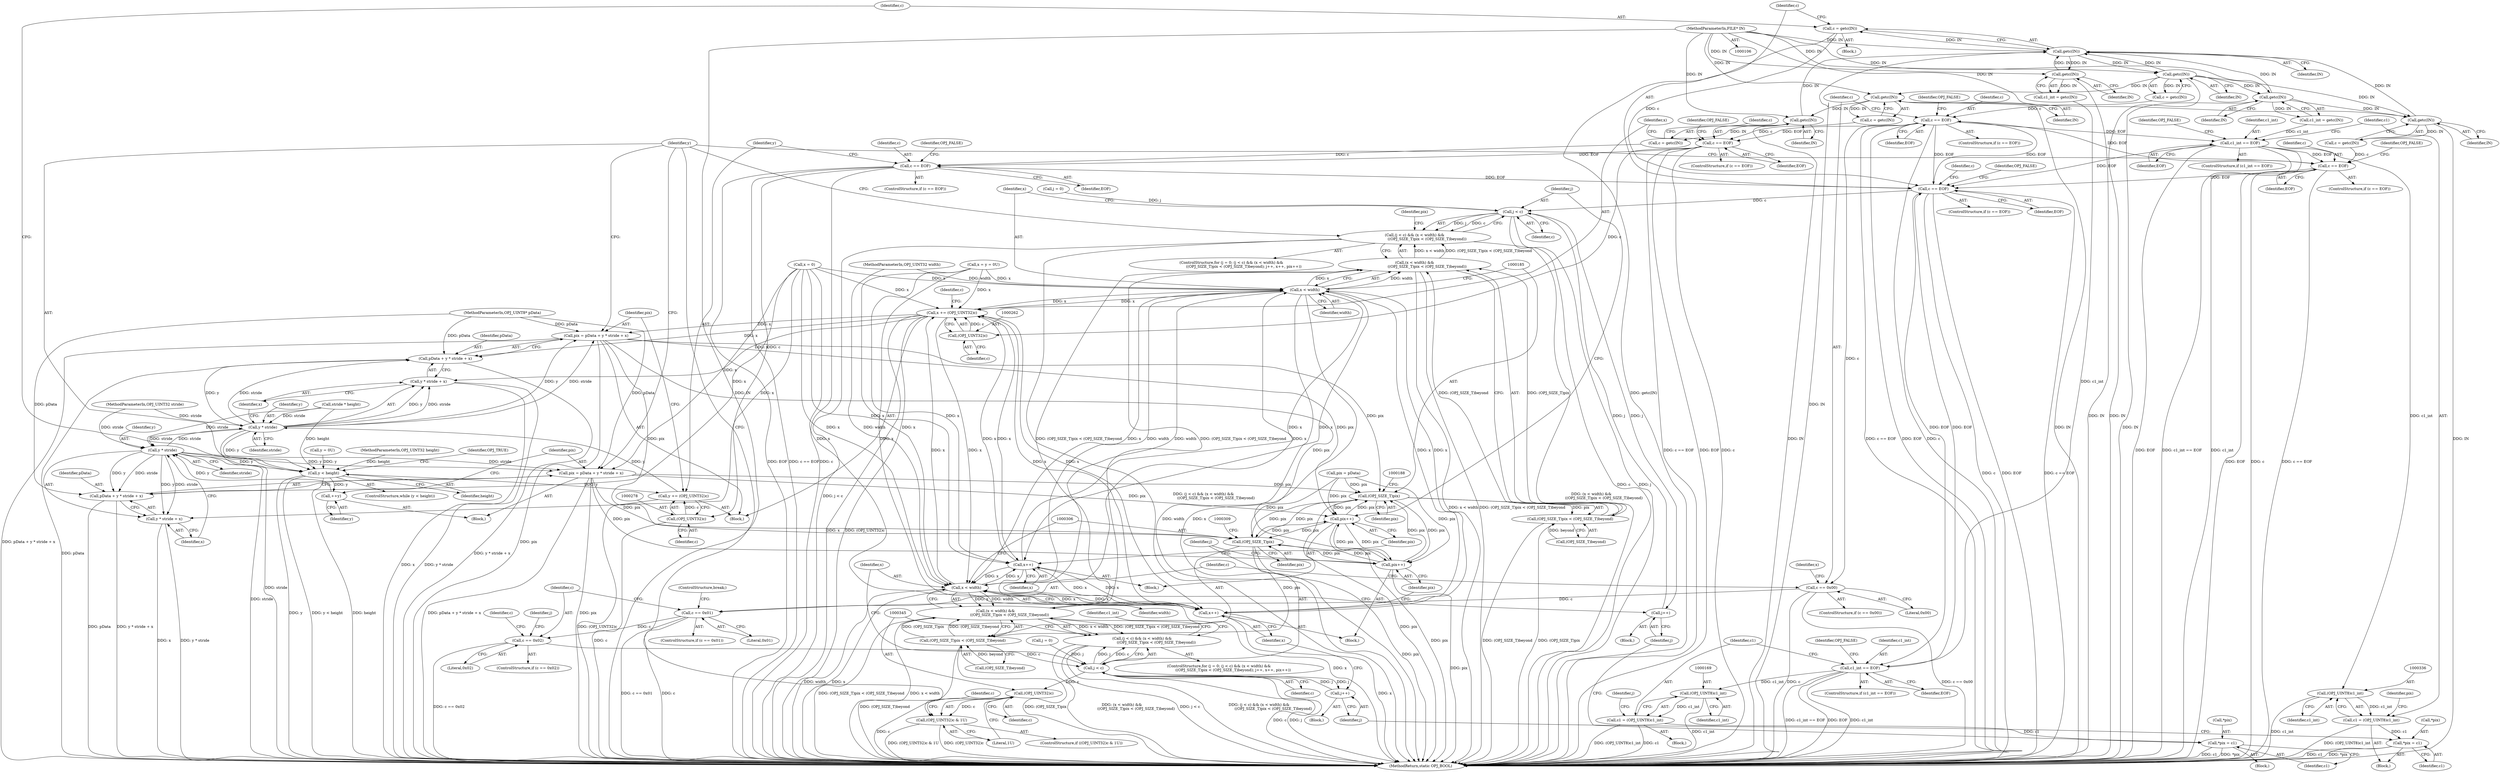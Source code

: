 digraph "0_openjpeg_8ee335227bbcaf1614124046aa25e53d67b11ec3@API" {
"1000138" [label="(Call,c = getc(IN))"];
"1000140" [label="(Call,getc(IN))"];
"1000207" [label="(Call,getc(IN))"];
"1000107" [label="(MethodParameterIn,FILE* IN)"];
"1000324" [label="(Call,getc(IN))"];
"1000351" [label="(Call,getc(IN))"];
"1000157" [label="(Call,getc(IN))"];
"1000266" [label="(Call,getc(IN))"];
"1000250" [label="(Call,getc(IN))"];
"1000143" [label="(Call,c == EOF)"];
"1000160" [label="(Call,c1_int == EOF)"];
"1000168" [label="(Call,(OPJ_UINT8)c1_int)"];
"1000166" [label="(Call,c1 = (OPJ_UINT8)c1_int)"];
"1000199" [label="(Call,*pix = c1)"];
"1000176" [label="(Call,j < c)"];
"1000175" [label="(Call,(j < c) && (x < width) &&\n                     ((OPJ_SIZE_T)pix < (OPJ_SIZE_T)beyond))"];
"1000191" [label="(Call,j++)"];
"1000210" [label="(Call,c == EOF)"];
"1000217" [label="(Call,c == 0x00)"];
"1000237" [label="(Call,c == 0x01)"];
"1000244" [label="(Call,c == 0x02)"];
"1000297" [label="(Call,j < c)"];
"1000296" [label="(Call,(j < c) && (x < width) &&\n                        ((OPJ_SIZE_T)pix < (OPJ_SIZE_T)beyond))"];
"1000312" [label="(Call,j++)"];
"1000344" [label="(Call,(OPJ_UINT32)c)"];
"1000343" [label="(Call,(OPJ_UINT32)c & 1U)"];
"1000253" [label="(Call,c == EOF)"];
"1000261" [label="(Call,(OPJ_UINT32)c)"];
"1000259" [label="(Call,x += (OPJ_UINT32)c)"];
"1000180" [label="(Call,x < width)"];
"1000179" [label="(Call,(x < width) &&\n                     ((OPJ_SIZE_T)pix < (OPJ_SIZE_T)beyond))"];
"1000300" [label="(Call,(x < width) &&\n                        ((OPJ_SIZE_T)pix < (OPJ_SIZE_T)beyond))"];
"1000194" [label="(Call,x++)"];
"1000301" [label="(Call,x < width)"];
"1000315" [label="(Call,x++)"];
"1000280" [label="(Call,pix = pData + y * stride + x)"];
"1000184" [label="(Call,(OPJ_SIZE_T)pix)"];
"1000183" [label="(Call,(OPJ_SIZE_T)pix < (OPJ_SIZE_T)beyond)"];
"1000196" [label="(Call,pix++)"];
"1000305" [label="(Call,(OPJ_SIZE_T)pix)"];
"1000304" [label="(Call,(OPJ_SIZE_T)pix < (OPJ_SIZE_T)beyond)"];
"1000317" [label="(Call,pix++)"];
"1000282" [label="(Call,pData + y * stride + x)"];
"1000284" [label="(Call,y * stride + x)"];
"1000269" [label="(Call,c == EOF)"];
"1000277" [label="(Call,(OPJ_UINT32)c)"];
"1000275" [label="(Call,y += (OPJ_UINT32)c)"];
"1000285" [label="(Call,y * stride)"];
"1000133" [label="(Call,y < height)"];
"1000224" [label="(Call,++y)"];
"1000231" [label="(Call,y * stride)"];
"1000226" [label="(Call,pix = pData + y * stride + x)"];
"1000228" [label="(Call,pData + y * stride + x)"];
"1000230" [label="(Call,y * stride + x)"];
"1000327" [label="(Call,c1_int == EOF)"];
"1000335" [label="(Call,(OPJ_UINT8)c1_int)"];
"1000333" [label="(Call,c1 = (OPJ_UINT8)c1_int)"];
"1000338" [label="(Call,*pix = c1)"];
"1000354" [label="(Call,c == EOF)"];
"1000157" [label="(Call,getc(IN))"];
"1000325" [label="(Identifier,IN)"];
"1000298" [label="(Identifier,j)"];
"1000362" [label="(MethodReturn,static OPJ_BOOL)"];
"1000221" [label="(Call,x = 0)"];
"1000148" [label="(Identifier,OPJ_FALSE)"];
"1000179" [label="(Call,(x < width) &&\n                     ((OPJ_SIZE_T)pix < (OPJ_SIZE_T)beyond))"];
"1000227" [label="(Identifier,pix)"];
"1000239" [label="(Literal,0x01)"];
"1000303" [label="(Identifier,width)"];
"1000317" [label="(Call,pix++)"];
"1000133" [label="(Call,y < height)"];
"1000193" [label="(Block,)"];
"1000165" [label="(Identifier,OPJ_FALSE)"];
"1000340" [label="(Identifier,pix)"];
"1000230" [label="(Call,y * stride + x)"];
"1000322" [label="(Call,c1_int = getc(IN))"];
"1000275" [label="(Call,y += (OPJ_UINT32)c)"];
"1000209" [label="(ControlStructure,if (c == EOF))"];
"1000124" [label="(Call,pix = pData)"];
"1000247" [label="(Block,)"];
"1000341" [label="(Identifier,c1)"];
"1000339" [label="(Call,*pix)"];
"1000343" [label="(Call,(OPJ_UINT32)c & 1U)"];
"1000194" [label="(Call,x++)"];
"1000208" [label="(Identifier,IN)"];
"1000150" [label="(Identifier,c)"];
"1000173" [label="(Identifier,j)"];
"1000277" [label="(Call,(OPJ_UINT32)c)"];
"1000108" [label="(MethodParameterIn,OPJ_UINT8* pData)"];
"1000182" [label="(Identifier,width)"];
"1000139" [label="(Identifier,c)"];
"1000255" [label="(Identifier,EOF)"];
"1000190" [label="(Block,)"];
"1000218" [label="(Identifier,c)"];
"1000129" [label="(Call,y = 0U)"];
"1000162" [label="(Identifier,EOF)"];
"1000138" [label="(Call,c = getc(IN))"];
"1000294" [label="(Identifier,j)"];
"1000284" [label="(Call,y * stride + x)"];
"1000232" [label="(Identifier,y)"];
"1000160" [label="(Call,c1_int == EOF)"];
"1000263" [label="(Identifier,c)"];
"1000167" [label="(Identifier,c1)"];
"1000217" [label="(Call,c == 0x00)"];
"1000346" [label="(Identifier,c)"];
"1000338" [label="(Call,*pix = c1)"];
"1000260" [label="(Identifier,x)"];
"1000315" [label="(Call,x++)"];
"1000285" [label="(Call,y * stride)"];
"1000245" [label="(Identifier,c)"];
"1000161" [label="(Identifier,c1_int)"];
"1000215" [label="(Identifier,OPJ_FALSE)"];
"1000127" [label="(Call,x = y = 0U)"];
"1000196" [label="(Call,pix++)"];
"1000181" [label="(Identifier,x)"];
"1000111" [label="(MethodParameterIn,OPJ_UINT32 height)"];
"1000212" [label="(Identifier,EOF)"];
"1000191" [label="(Call,j++)"];
"1000296" [label="(Call,(j < c) && (x < width) &&\n                        ((OPJ_SIZE_T)pix < (OPJ_SIZE_T)beyond))"];
"1000261" [label="(Call,(OPJ_UINT32)c)"];
"1000281" [label="(Identifier,pix)"];
"1000307" [label="(Identifier,pix)"];
"1000225" [label="(Identifier,y)"];
"1000195" [label="(Identifier,x)"];
"1000318" [label="(Identifier,pix)"];
"1000282" [label="(Call,pData + y * stride + x)"];
"1000237" [label="(Call,c == 0x01)"];
"1000354" [label="(Call,c == EOF)"];
"1000359" [label="(Identifier,OPJ_FALSE)"];
"1000334" [label="(Identifier,c1)"];
"1000170" [label="(Identifier,c1_int)"];
"1000192" [label="(Identifier,j)"];
"1000251" [label="(Identifier,IN)"];
"1000205" [label="(Call,c = getc(IN))"];
"1000140" [label="(Call,getc(IN))"];
"1000264" [label="(Call,c = getc(IN))"];
"1000158" [label="(Identifier,IN)"];
"1000236" [label="(ControlStructure,if (c == 0x01))"];
"1000141" [label="(Identifier,IN)"];
"1000349" [label="(Call,c = getc(IN))"];
"1000202" [label="(Identifier,c1)"];
"1000171" [label="(ControlStructure,for (j = 0; (j < c) && (x < width) &&\n                     ((OPJ_SIZE_T)pix < (OPJ_SIZE_T)beyond); j++, x++, pix++))"];
"1000351" [label="(Call,getc(IN))"];
"1000155" [label="(Call,c1_int = getc(IN))"];
"1000249" [label="(Identifier,c)"];
"1000210" [label="(Call,c == EOF)"];
"1000109" [label="(MethodParameterIn,OPJ_UINT32 stride)"];
"1000288" [label="(Identifier,x)"];
"1000258" [label="(Identifier,OPJ_FALSE)"];
"1000180" [label="(Call,x < width)"];
"1000344" [label="(Call,(OPJ_UINT32)c)"];
"1000270" [label="(Identifier,c)"];
"1000201" [label="(Identifier,pix)"];
"1000134" [label="(Identifier,y)"];
"1000347" [label="(Literal,1U)"];
"1000143" [label="(Call,c == EOF)"];
"1000151" [label="(Block,)"];
"1000268" [label="(ControlStructure,if (c == EOF))"];
"1000228" [label="(Call,pData + y * stride + x)"];
"1000219" [label="(Literal,0x00)"];
"1000312" [label="(Call,j++)"];
"1000283" [label="(Identifier,pData)"];
"1000229" [label="(Identifier,pData)"];
"1000332" [label="(Identifier,OPJ_FALSE)"];
"1000316" [label="(Identifier,x)"];
"1000252" [label="(ControlStructure,if (c == EOF))"];
"1000243" [label="(ControlStructure,if (c == 0x02))"];
"1000246" [label="(Literal,0x02)"];
"1000311" [label="(Block,)"];
"1000314" [label="(Block,)"];
"1000326" [label="(ControlStructure,if (c1_int == EOF))"];
"1000248" [label="(Call,c = getc(IN))"];
"1000297" [label="(Call,j < c)"];
"1000142" [label="(ControlStructure,if (c == EOF))"];
"1000305" [label="(Call,(OPJ_SIZE_T)pix)"];
"1000198" [label="(Block,)"];
"1000231" [label="(Call,y * stride)"];
"1000361" [label="(Identifier,OPJ_TRUE)"];
"1000159" [label="(ControlStructure,if (c1_int == EOF))"];
"1000327" [label="(Call,c1_int == EOF)"];
"1000301" [label="(Call,x < width)"];
"1000110" [label="(MethodParameterIn,OPJ_UINT32 width)"];
"1000302" [label="(Identifier,x)"];
"1000259" [label="(Call,x += (OPJ_UINT32)c)"];
"1000238" [label="(Identifier,c)"];
"1000328" [label="(Identifier,c1_int)"];
"1000342" [label="(ControlStructure,if ((OPJ_UINT32)c & 1U))"];
"1000337" [label="(Identifier,c1_int)"];
"1000121" [label="(Call,stride * height)"];
"1000353" [label="(ControlStructure,if (c == EOF))"];
"1000280" [label="(Call,pix = pData + y * stride + x)"];
"1000352" [label="(Identifier,IN)"];
"1000183" [label="(Call,(OPJ_SIZE_T)pix < (OPJ_SIZE_T)beyond)"];
"1000267" [label="(Identifier,IN)"];
"1000299" [label="(Identifier,c)"];
"1000300" [label="(Call,(x < width) &&\n                        ((OPJ_SIZE_T)pix < (OPJ_SIZE_T)beyond))"];
"1000350" [label="(Identifier,c)"];
"1000323" [label="(Identifier,c1_int)"];
"1000211" [label="(Identifier,c)"];
"1000233" [label="(Identifier,stride)"];
"1000241" [label="(ControlStructure,break;)"];
"1000271" [label="(Identifier,EOF)"];
"1000266" [label="(Call,getc(IN))"];
"1000166" [label="(Call,c1 = (OPJ_UINT8)c1_int)"];
"1000292" [label="(ControlStructure,for (j = 0; (j < c) && (x < width) &&\n                        ((OPJ_SIZE_T)pix < (OPJ_SIZE_T)beyond); j++, x++, pix++))"];
"1000186" [label="(Identifier,pix)"];
"1000136" [label="(Block,)"];
"1000184" [label="(Call,(OPJ_SIZE_T)pix)"];
"1000286" [label="(Identifier,y)"];
"1000333" [label="(Call,c1 = (OPJ_UINT8)c1_int)"];
"1000329" [label="(Identifier,EOF)"];
"1000172" [label="(Call,j = 0)"];
"1000279" [label="(Identifier,c)"];
"1000224" [label="(Call,++y)"];
"1000226" [label="(Call,pix = pData + y * stride + x)"];
"1000355" [label="(Identifier,c)"];
"1000274" [label="(Identifier,OPJ_FALSE)"];
"1000304" [label="(Call,(OPJ_SIZE_T)pix < (OPJ_SIZE_T)beyond)"];
"1000216" [label="(ControlStructure,if (c == 0x00))"];
"1000107" [label="(MethodParameterIn,FILE* IN)"];
"1000145" [label="(Identifier,EOF)"];
"1000178" [label="(Identifier,c)"];
"1000132" [label="(ControlStructure,while (y < height))"];
"1000199" [label="(Call,*pix = c1)"];
"1000144" [label="(Identifier,c)"];
"1000177" [label="(Identifier,j)"];
"1000356" [label="(Identifier,EOF)"];
"1000234" [label="(Identifier,x)"];
"1000187" [label="(Call,(OPJ_SIZE_T)beyond)"];
"1000276" [label="(Identifier,y)"];
"1000200" [label="(Call,*pix)"];
"1000313" [label="(Identifier,j)"];
"1000287" [label="(Identifier,stride)"];
"1000220" [label="(Block,)"];
"1000207" [label="(Call,getc(IN))"];
"1000293" [label="(Call,j = 0)"];
"1000175" [label="(Call,(j < c) && (x < width) &&\n                     ((OPJ_SIZE_T)pix < (OPJ_SIZE_T)beyond))"];
"1000176" [label="(Call,j < c)"];
"1000244" [label="(Call,c == 0x02)"];
"1000253" [label="(Call,c == EOF)"];
"1000197" [label="(Identifier,pix)"];
"1000222" [label="(Identifier,x)"];
"1000135" [label="(Identifier,height)"];
"1000168" [label="(Call,(OPJ_UINT8)c1_int)"];
"1000250" [label="(Call,getc(IN))"];
"1000269" [label="(Call,c == EOF)"];
"1000319" [label="(Block,)"];
"1000254" [label="(Identifier,c)"];
"1000265" [label="(Identifier,c)"];
"1000324" [label="(Call,getc(IN))"];
"1000308" [label="(Call,(OPJ_SIZE_T)beyond)"];
"1000335" [label="(Call,(OPJ_UINT8)c1_int)"];
"1000138" -> "1000136"  [label="AST: "];
"1000138" -> "1000140"  [label="CFG: "];
"1000139" -> "1000138"  [label="AST: "];
"1000140" -> "1000138"  [label="AST: "];
"1000144" -> "1000138"  [label="CFG: "];
"1000138" -> "1000362"  [label="DDG: getc(IN)"];
"1000140" -> "1000138"  [label="DDG: IN"];
"1000138" -> "1000143"  [label="DDG: c"];
"1000140" -> "1000141"  [label="CFG: "];
"1000141" -> "1000140"  [label="AST: "];
"1000140" -> "1000362"  [label="DDG: IN"];
"1000207" -> "1000140"  [label="DDG: IN"];
"1000324" -> "1000140"  [label="DDG: IN"];
"1000351" -> "1000140"  [label="DDG: IN"];
"1000157" -> "1000140"  [label="DDG: IN"];
"1000266" -> "1000140"  [label="DDG: IN"];
"1000107" -> "1000140"  [label="DDG: IN"];
"1000140" -> "1000157"  [label="DDG: IN"];
"1000140" -> "1000207"  [label="DDG: IN"];
"1000207" -> "1000205"  [label="AST: "];
"1000207" -> "1000208"  [label="CFG: "];
"1000208" -> "1000207"  [label="AST: "];
"1000205" -> "1000207"  [label="CFG: "];
"1000207" -> "1000362"  [label="DDG: IN"];
"1000207" -> "1000205"  [label="DDG: IN"];
"1000107" -> "1000207"  [label="DDG: IN"];
"1000207" -> "1000250"  [label="DDG: IN"];
"1000207" -> "1000324"  [label="DDG: IN"];
"1000207" -> "1000351"  [label="DDG: IN"];
"1000107" -> "1000106"  [label="AST: "];
"1000107" -> "1000362"  [label="DDG: IN"];
"1000107" -> "1000157"  [label="DDG: IN"];
"1000107" -> "1000250"  [label="DDG: IN"];
"1000107" -> "1000266"  [label="DDG: IN"];
"1000107" -> "1000324"  [label="DDG: IN"];
"1000107" -> "1000351"  [label="DDG: IN"];
"1000324" -> "1000322"  [label="AST: "];
"1000324" -> "1000325"  [label="CFG: "];
"1000325" -> "1000324"  [label="AST: "];
"1000322" -> "1000324"  [label="CFG: "];
"1000324" -> "1000362"  [label="DDG: IN"];
"1000324" -> "1000322"  [label="DDG: IN"];
"1000324" -> "1000351"  [label="DDG: IN"];
"1000351" -> "1000349"  [label="AST: "];
"1000351" -> "1000352"  [label="CFG: "];
"1000352" -> "1000351"  [label="AST: "];
"1000349" -> "1000351"  [label="CFG: "];
"1000351" -> "1000362"  [label="DDG: IN"];
"1000351" -> "1000349"  [label="DDG: IN"];
"1000157" -> "1000155"  [label="AST: "];
"1000157" -> "1000158"  [label="CFG: "];
"1000158" -> "1000157"  [label="AST: "];
"1000155" -> "1000157"  [label="CFG: "];
"1000157" -> "1000362"  [label="DDG: IN"];
"1000157" -> "1000155"  [label="DDG: IN"];
"1000266" -> "1000264"  [label="AST: "];
"1000266" -> "1000267"  [label="CFG: "];
"1000267" -> "1000266"  [label="AST: "];
"1000264" -> "1000266"  [label="CFG: "];
"1000266" -> "1000362"  [label="DDG: IN"];
"1000266" -> "1000264"  [label="DDG: IN"];
"1000250" -> "1000266"  [label="DDG: IN"];
"1000250" -> "1000248"  [label="AST: "];
"1000250" -> "1000251"  [label="CFG: "];
"1000251" -> "1000250"  [label="AST: "];
"1000248" -> "1000250"  [label="CFG: "];
"1000250" -> "1000362"  [label="DDG: IN"];
"1000250" -> "1000248"  [label="DDG: IN"];
"1000143" -> "1000142"  [label="AST: "];
"1000143" -> "1000145"  [label="CFG: "];
"1000144" -> "1000143"  [label="AST: "];
"1000145" -> "1000143"  [label="AST: "];
"1000148" -> "1000143"  [label="CFG: "];
"1000150" -> "1000143"  [label="CFG: "];
"1000143" -> "1000362"  [label="DDG: c"];
"1000143" -> "1000362"  [label="DDG: EOF"];
"1000143" -> "1000362"  [label="DDG: c == EOF"];
"1000354" -> "1000143"  [label="DDG: EOF"];
"1000327" -> "1000143"  [label="DDG: EOF"];
"1000210" -> "1000143"  [label="DDG: EOF"];
"1000160" -> "1000143"  [label="DDG: EOF"];
"1000269" -> "1000143"  [label="DDG: EOF"];
"1000143" -> "1000160"  [label="DDG: EOF"];
"1000143" -> "1000176"  [label="DDG: c"];
"1000143" -> "1000210"  [label="DDG: EOF"];
"1000160" -> "1000159"  [label="AST: "];
"1000160" -> "1000162"  [label="CFG: "];
"1000161" -> "1000160"  [label="AST: "];
"1000162" -> "1000160"  [label="AST: "];
"1000165" -> "1000160"  [label="CFG: "];
"1000167" -> "1000160"  [label="CFG: "];
"1000160" -> "1000362"  [label="DDG: c1_int == EOF"];
"1000160" -> "1000362"  [label="DDG: EOF"];
"1000160" -> "1000362"  [label="DDG: c1_int"];
"1000155" -> "1000160"  [label="DDG: c1_int"];
"1000160" -> "1000168"  [label="DDG: c1_int"];
"1000168" -> "1000166"  [label="AST: "];
"1000168" -> "1000170"  [label="CFG: "];
"1000169" -> "1000168"  [label="AST: "];
"1000170" -> "1000168"  [label="AST: "];
"1000166" -> "1000168"  [label="CFG: "];
"1000168" -> "1000362"  [label="DDG: c1_int"];
"1000168" -> "1000166"  [label="DDG: c1_int"];
"1000166" -> "1000151"  [label="AST: "];
"1000167" -> "1000166"  [label="AST: "];
"1000173" -> "1000166"  [label="CFG: "];
"1000166" -> "1000362"  [label="DDG: (OPJ_UINT8)c1_int"];
"1000166" -> "1000362"  [label="DDG: c1"];
"1000166" -> "1000199"  [label="DDG: c1"];
"1000199" -> "1000198"  [label="AST: "];
"1000199" -> "1000202"  [label="CFG: "];
"1000200" -> "1000199"  [label="AST: "];
"1000202" -> "1000199"  [label="AST: "];
"1000192" -> "1000199"  [label="CFG: "];
"1000199" -> "1000362"  [label="DDG: *pix"];
"1000199" -> "1000362"  [label="DDG: c1"];
"1000176" -> "1000175"  [label="AST: "];
"1000176" -> "1000178"  [label="CFG: "];
"1000177" -> "1000176"  [label="AST: "];
"1000178" -> "1000176"  [label="AST: "];
"1000181" -> "1000176"  [label="CFG: "];
"1000175" -> "1000176"  [label="CFG: "];
"1000176" -> "1000362"  [label="DDG: c"];
"1000176" -> "1000362"  [label="DDG: j"];
"1000176" -> "1000175"  [label="DDG: j"];
"1000176" -> "1000175"  [label="DDG: c"];
"1000172" -> "1000176"  [label="DDG: j"];
"1000191" -> "1000176"  [label="DDG: j"];
"1000176" -> "1000191"  [label="DDG: j"];
"1000175" -> "1000171"  [label="AST: "];
"1000175" -> "1000179"  [label="CFG: "];
"1000179" -> "1000175"  [label="AST: "];
"1000134" -> "1000175"  [label="CFG: "];
"1000201" -> "1000175"  [label="CFG: "];
"1000175" -> "1000362"  [label="DDG: (x < width) &&\n                     ((OPJ_SIZE_T)pix < (OPJ_SIZE_T)beyond)"];
"1000175" -> "1000362"  [label="DDG: j < c"];
"1000175" -> "1000362"  [label="DDG: (j < c) && (x < width) &&\n                     ((OPJ_SIZE_T)pix < (OPJ_SIZE_T)beyond)"];
"1000179" -> "1000175"  [label="DDG: x < width"];
"1000179" -> "1000175"  [label="DDG: (OPJ_SIZE_T)pix < (OPJ_SIZE_T)beyond"];
"1000191" -> "1000190"  [label="AST: "];
"1000191" -> "1000192"  [label="CFG: "];
"1000192" -> "1000191"  [label="AST: "];
"1000195" -> "1000191"  [label="CFG: "];
"1000210" -> "1000209"  [label="AST: "];
"1000210" -> "1000212"  [label="CFG: "];
"1000211" -> "1000210"  [label="AST: "];
"1000212" -> "1000210"  [label="AST: "];
"1000215" -> "1000210"  [label="CFG: "];
"1000218" -> "1000210"  [label="CFG: "];
"1000210" -> "1000362"  [label="DDG: c == EOF"];
"1000210" -> "1000362"  [label="DDG: EOF"];
"1000210" -> "1000362"  [label="DDG: c"];
"1000205" -> "1000210"  [label="DDG: c"];
"1000210" -> "1000217"  [label="DDG: c"];
"1000210" -> "1000253"  [label="DDG: EOF"];
"1000210" -> "1000327"  [label="DDG: EOF"];
"1000210" -> "1000354"  [label="DDG: EOF"];
"1000217" -> "1000216"  [label="AST: "];
"1000217" -> "1000219"  [label="CFG: "];
"1000218" -> "1000217"  [label="AST: "];
"1000219" -> "1000217"  [label="AST: "];
"1000222" -> "1000217"  [label="CFG: "];
"1000238" -> "1000217"  [label="CFG: "];
"1000217" -> "1000362"  [label="DDG: c == 0x00"];
"1000217" -> "1000362"  [label="DDG: c"];
"1000217" -> "1000237"  [label="DDG: c"];
"1000237" -> "1000236"  [label="AST: "];
"1000237" -> "1000239"  [label="CFG: "];
"1000238" -> "1000237"  [label="AST: "];
"1000239" -> "1000237"  [label="AST: "];
"1000241" -> "1000237"  [label="CFG: "];
"1000245" -> "1000237"  [label="CFG: "];
"1000237" -> "1000362"  [label="DDG: c == 0x01"];
"1000237" -> "1000362"  [label="DDG: c"];
"1000237" -> "1000244"  [label="DDG: c"];
"1000244" -> "1000243"  [label="AST: "];
"1000244" -> "1000246"  [label="CFG: "];
"1000245" -> "1000244"  [label="AST: "];
"1000246" -> "1000244"  [label="AST: "];
"1000249" -> "1000244"  [label="CFG: "];
"1000294" -> "1000244"  [label="CFG: "];
"1000244" -> "1000362"  [label="DDG: c == 0x02"];
"1000244" -> "1000297"  [label="DDG: c"];
"1000297" -> "1000296"  [label="AST: "];
"1000297" -> "1000299"  [label="CFG: "];
"1000298" -> "1000297"  [label="AST: "];
"1000299" -> "1000297"  [label="AST: "];
"1000302" -> "1000297"  [label="CFG: "];
"1000296" -> "1000297"  [label="CFG: "];
"1000297" -> "1000362"  [label="DDG: j"];
"1000297" -> "1000362"  [label="DDG: c"];
"1000297" -> "1000296"  [label="DDG: j"];
"1000297" -> "1000296"  [label="DDG: c"];
"1000293" -> "1000297"  [label="DDG: j"];
"1000312" -> "1000297"  [label="DDG: j"];
"1000297" -> "1000312"  [label="DDG: j"];
"1000297" -> "1000344"  [label="DDG: c"];
"1000296" -> "1000292"  [label="AST: "];
"1000296" -> "1000300"  [label="CFG: "];
"1000300" -> "1000296"  [label="AST: "];
"1000323" -> "1000296"  [label="CFG: "];
"1000345" -> "1000296"  [label="CFG: "];
"1000296" -> "1000362"  [label="DDG: (j < c) && (x < width) &&\n                        ((OPJ_SIZE_T)pix < (OPJ_SIZE_T)beyond)"];
"1000296" -> "1000362"  [label="DDG: (x < width) &&\n                        ((OPJ_SIZE_T)pix < (OPJ_SIZE_T)beyond)"];
"1000296" -> "1000362"  [label="DDG: j < c"];
"1000300" -> "1000296"  [label="DDG: x < width"];
"1000300" -> "1000296"  [label="DDG: (OPJ_SIZE_T)pix < (OPJ_SIZE_T)beyond"];
"1000312" -> "1000311"  [label="AST: "];
"1000312" -> "1000313"  [label="CFG: "];
"1000313" -> "1000312"  [label="AST: "];
"1000316" -> "1000312"  [label="CFG: "];
"1000344" -> "1000343"  [label="AST: "];
"1000344" -> "1000346"  [label="CFG: "];
"1000345" -> "1000344"  [label="AST: "];
"1000346" -> "1000344"  [label="AST: "];
"1000347" -> "1000344"  [label="CFG: "];
"1000344" -> "1000362"  [label="DDG: c"];
"1000344" -> "1000343"  [label="DDG: c"];
"1000343" -> "1000342"  [label="AST: "];
"1000343" -> "1000347"  [label="CFG: "];
"1000347" -> "1000343"  [label="AST: "];
"1000134" -> "1000343"  [label="CFG: "];
"1000350" -> "1000343"  [label="CFG: "];
"1000343" -> "1000362"  [label="DDG: (OPJ_UINT32)c"];
"1000343" -> "1000362"  [label="DDG: (OPJ_UINT32)c & 1U"];
"1000253" -> "1000252"  [label="AST: "];
"1000253" -> "1000255"  [label="CFG: "];
"1000254" -> "1000253"  [label="AST: "];
"1000255" -> "1000253"  [label="AST: "];
"1000258" -> "1000253"  [label="CFG: "];
"1000260" -> "1000253"  [label="CFG: "];
"1000253" -> "1000362"  [label="DDG: c == EOF"];
"1000253" -> "1000362"  [label="DDG: EOF"];
"1000253" -> "1000362"  [label="DDG: c"];
"1000248" -> "1000253"  [label="DDG: c"];
"1000253" -> "1000261"  [label="DDG: c"];
"1000253" -> "1000269"  [label="DDG: EOF"];
"1000261" -> "1000259"  [label="AST: "];
"1000261" -> "1000263"  [label="CFG: "];
"1000262" -> "1000261"  [label="AST: "];
"1000263" -> "1000261"  [label="AST: "];
"1000259" -> "1000261"  [label="CFG: "];
"1000261" -> "1000259"  [label="DDG: c"];
"1000259" -> "1000247"  [label="AST: "];
"1000260" -> "1000259"  [label="AST: "];
"1000265" -> "1000259"  [label="CFG: "];
"1000259" -> "1000362"  [label="DDG: x"];
"1000259" -> "1000362"  [label="DDG: (OPJ_UINT32)c"];
"1000259" -> "1000180"  [label="DDG: x"];
"1000259" -> "1000194"  [label="DDG: x"];
"1000315" -> "1000259"  [label="DDG: x"];
"1000194" -> "1000259"  [label="DDG: x"];
"1000180" -> "1000259"  [label="DDG: x"];
"1000301" -> "1000259"  [label="DDG: x"];
"1000127" -> "1000259"  [label="DDG: x"];
"1000221" -> "1000259"  [label="DDG: x"];
"1000259" -> "1000280"  [label="DDG: x"];
"1000259" -> "1000282"  [label="DDG: x"];
"1000259" -> "1000284"  [label="DDG: x"];
"1000259" -> "1000301"  [label="DDG: x"];
"1000259" -> "1000315"  [label="DDG: x"];
"1000180" -> "1000179"  [label="AST: "];
"1000180" -> "1000182"  [label="CFG: "];
"1000181" -> "1000180"  [label="AST: "];
"1000182" -> "1000180"  [label="AST: "];
"1000185" -> "1000180"  [label="CFG: "];
"1000179" -> "1000180"  [label="CFG: "];
"1000180" -> "1000362"  [label="DDG: width"];
"1000180" -> "1000362"  [label="DDG: x"];
"1000180" -> "1000179"  [label="DDG: x"];
"1000180" -> "1000179"  [label="DDG: width"];
"1000315" -> "1000180"  [label="DDG: x"];
"1000194" -> "1000180"  [label="DDG: x"];
"1000301" -> "1000180"  [label="DDG: x"];
"1000301" -> "1000180"  [label="DDG: width"];
"1000127" -> "1000180"  [label="DDG: x"];
"1000221" -> "1000180"  [label="DDG: x"];
"1000110" -> "1000180"  [label="DDG: width"];
"1000180" -> "1000194"  [label="DDG: x"];
"1000180" -> "1000301"  [label="DDG: x"];
"1000180" -> "1000301"  [label="DDG: width"];
"1000180" -> "1000315"  [label="DDG: x"];
"1000179" -> "1000183"  [label="CFG: "];
"1000183" -> "1000179"  [label="AST: "];
"1000179" -> "1000362"  [label="DDG: x < width"];
"1000179" -> "1000362"  [label="DDG: (OPJ_SIZE_T)pix < (OPJ_SIZE_T)beyond"];
"1000183" -> "1000179"  [label="DDG: (OPJ_SIZE_T)pix"];
"1000183" -> "1000179"  [label="DDG: (OPJ_SIZE_T)beyond"];
"1000300" -> "1000179"  [label="DDG: (OPJ_SIZE_T)pix < (OPJ_SIZE_T)beyond"];
"1000179" -> "1000300"  [label="DDG: (OPJ_SIZE_T)pix < (OPJ_SIZE_T)beyond"];
"1000300" -> "1000301"  [label="CFG: "];
"1000300" -> "1000304"  [label="CFG: "];
"1000301" -> "1000300"  [label="AST: "];
"1000304" -> "1000300"  [label="AST: "];
"1000300" -> "1000362"  [label="DDG: (OPJ_SIZE_T)pix < (OPJ_SIZE_T)beyond"];
"1000300" -> "1000362"  [label="DDG: x < width"];
"1000301" -> "1000300"  [label="DDG: x"];
"1000301" -> "1000300"  [label="DDG: width"];
"1000304" -> "1000300"  [label="DDG: (OPJ_SIZE_T)pix"];
"1000304" -> "1000300"  [label="DDG: (OPJ_SIZE_T)beyond"];
"1000194" -> "1000193"  [label="AST: "];
"1000194" -> "1000195"  [label="CFG: "];
"1000195" -> "1000194"  [label="AST: "];
"1000197" -> "1000194"  [label="CFG: "];
"1000194" -> "1000362"  [label="DDG: x"];
"1000315" -> "1000194"  [label="DDG: x"];
"1000301" -> "1000194"  [label="DDG: x"];
"1000127" -> "1000194"  [label="DDG: x"];
"1000221" -> "1000194"  [label="DDG: x"];
"1000194" -> "1000301"  [label="DDG: x"];
"1000194" -> "1000315"  [label="DDG: x"];
"1000301" -> "1000303"  [label="CFG: "];
"1000302" -> "1000301"  [label="AST: "];
"1000303" -> "1000301"  [label="AST: "];
"1000306" -> "1000301"  [label="CFG: "];
"1000301" -> "1000362"  [label="DDG: width"];
"1000301" -> "1000362"  [label="DDG: x"];
"1000315" -> "1000301"  [label="DDG: x"];
"1000127" -> "1000301"  [label="DDG: x"];
"1000221" -> "1000301"  [label="DDG: x"];
"1000110" -> "1000301"  [label="DDG: width"];
"1000301" -> "1000315"  [label="DDG: x"];
"1000315" -> "1000314"  [label="AST: "];
"1000315" -> "1000316"  [label="CFG: "];
"1000316" -> "1000315"  [label="AST: "];
"1000318" -> "1000315"  [label="CFG: "];
"1000315" -> "1000362"  [label="DDG: x"];
"1000127" -> "1000315"  [label="DDG: x"];
"1000221" -> "1000315"  [label="DDG: x"];
"1000280" -> "1000247"  [label="AST: "];
"1000280" -> "1000282"  [label="CFG: "];
"1000281" -> "1000280"  [label="AST: "];
"1000282" -> "1000280"  [label="AST: "];
"1000134" -> "1000280"  [label="CFG: "];
"1000280" -> "1000362"  [label="DDG: pData + y * stride + x"];
"1000280" -> "1000362"  [label="DDG: pix"];
"1000280" -> "1000184"  [label="DDG: pix"];
"1000280" -> "1000196"  [label="DDG: pix"];
"1000108" -> "1000280"  [label="DDG: pData"];
"1000285" -> "1000280"  [label="DDG: y"];
"1000285" -> "1000280"  [label="DDG: stride"];
"1000280" -> "1000305"  [label="DDG: pix"];
"1000280" -> "1000317"  [label="DDG: pix"];
"1000184" -> "1000183"  [label="AST: "];
"1000184" -> "1000186"  [label="CFG: "];
"1000185" -> "1000184"  [label="AST: "];
"1000186" -> "1000184"  [label="AST: "];
"1000188" -> "1000184"  [label="CFG: "];
"1000184" -> "1000362"  [label="DDG: pix"];
"1000184" -> "1000183"  [label="DDG: pix"];
"1000317" -> "1000184"  [label="DDG: pix"];
"1000305" -> "1000184"  [label="DDG: pix"];
"1000196" -> "1000184"  [label="DDG: pix"];
"1000124" -> "1000184"  [label="DDG: pix"];
"1000226" -> "1000184"  [label="DDG: pix"];
"1000184" -> "1000196"  [label="DDG: pix"];
"1000184" -> "1000305"  [label="DDG: pix"];
"1000184" -> "1000317"  [label="DDG: pix"];
"1000183" -> "1000187"  [label="CFG: "];
"1000187" -> "1000183"  [label="AST: "];
"1000183" -> "1000362"  [label="DDG: (OPJ_SIZE_T)beyond"];
"1000183" -> "1000362"  [label="DDG: (OPJ_SIZE_T)pix"];
"1000187" -> "1000183"  [label="DDG: beyond"];
"1000196" -> "1000193"  [label="AST: "];
"1000196" -> "1000197"  [label="CFG: "];
"1000197" -> "1000196"  [label="AST: "];
"1000177" -> "1000196"  [label="CFG: "];
"1000196" -> "1000362"  [label="DDG: pix"];
"1000317" -> "1000196"  [label="DDG: pix"];
"1000305" -> "1000196"  [label="DDG: pix"];
"1000124" -> "1000196"  [label="DDG: pix"];
"1000226" -> "1000196"  [label="DDG: pix"];
"1000196" -> "1000305"  [label="DDG: pix"];
"1000196" -> "1000317"  [label="DDG: pix"];
"1000305" -> "1000304"  [label="AST: "];
"1000305" -> "1000307"  [label="CFG: "];
"1000306" -> "1000305"  [label="AST: "];
"1000307" -> "1000305"  [label="AST: "];
"1000309" -> "1000305"  [label="CFG: "];
"1000305" -> "1000362"  [label="DDG: pix"];
"1000305" -> "1000304"  [label="DDG: pix"];
"1000317" -> "1000305"  [label="DDG: pix"];
"1000124" -> "1000305"  [label="DDG: pix"];
"1000226" -> "1000305"  [label="DDG: pix"];
"1000305" -> "1000317"  [label="DDG: pix"];
"1000304" -> "1000308"  [label="CFG: "];
"1000308" -> "1000304"  [label="AST: "];
"1000304" -> "1000362"  [label="DDG: (OPJ_SIZE_T)pix"];
"1000304" -> "1000362"  [label="DDG: (OPJ_SIZE_T)beyond"];
"1000308" -> "1000304"  [label="DDG: beyond"];
"1000317" -> "1000314"  [label="AST: "];
"1000317" -> "1000318"  [label="CFG: "];
"1000318" -> "1000317"  [label="AST: "];
"1000298" -> "1000317"  [label="CFG: "];
"1000317" -> "1000362"  [label="DDG: pix"];
"1000124" -> "1000317"  [label="DDG: pix"];
"1000226" -> "1000317"  [label="DDG: pix"];
"1000282" -> "1000284"  [label="CFG: "];
"1000283" -> "1000282"  [label="AST: "];
"1000284" -> "1000282"  [label="AST: "];
"1000282" -> "1000362"  [label="DDG: y * stride + x"];
"1000282" -> "1000362"  [label="DDG: pData"];
"1000108" -> "1000282"  [label="DDG: pData"];
"1000285" -> "1000282"  [label="DDG: y"];
"1000285" -> "1000282"  [label="DDG: stride"];
"1000284" -> "1000288"  [label="CFG: "];
"1000285" -> "1000284"  [label="AST: "];
"1000288" -> "1000284"  [label="AST: "];
"1000284" -> "1000362"  [label="DDG: y * stride"];
"1000284" -> "1000362"  [label="DDG: x"];
"1000285" -> "1000284"  [label="DDG: y"];
"1000285" -> "1000284"  [label="DDG: stride"];
"1000269" -> "1000268"  [label="AST: "];
"1000269" -> "1000271"  [label="CFG: "];
"1000270" -> "1000269"  [label="AST: "];
"1000271" -> "1000269"  [label="AST: "];
"1000274" -> "1000269"  [label="CFG: "];
"1000276" -> "1000269"  [label="CFG: "];
"1000269" -> "1000362"  [label="DDG: c == EOF"];
"1000269" -> "1000362"  [label="DDG: c"];
"1000269" -> "1000362"  [label="DDG: EOF"];
"1000264" -> "1000269"  [label="DDG: c"];
"1000269" -> "1000277"  [label="DDG: c"];
"1000277" -> "1000275"  [label="AST: "];
"1000277" -> "1000279"  [label="CFG: "];
"1000278" -> "1000277"  [label="AST: "];
"1000279" -> "1000277"  [label="AST: "];
"1000275" -> "1000277"  [label="CFG: "];
"1000277" -> "1000362"  [label="DDG: c"];
"1000277" -> "1000275"  [label="DDG: c"];
"1000275" -> "1000247"  [label="AST: "];
"1000276" -> "1000275"  [label="AST: "];
"1000281" -> "1000275"  [label="CFG: "];
"1000275" -> "1000362"  [label="DDG: (OPJ_UINT32)c"];
"1000133" -> "1000275"  [label="DDG: y"];
"1000275" -> "1000285"  [label="DDG: y"];
"1000285" -> "1000287"  [label="CFG: "];
"1000286" -> "1000285"  [label="AST: "];
"1000287" -> "1000285"  [label="AST: "];
"1000288" -> "1000285"  [label="CFG: "];
"1000285" -> "1000362"  [label="DDG: stride"];
"1000285" -> "1000133"  [label="DDG: y"];
"1000285" -> "1000231"  [label="DDG: stride"];
"1000231" -> "1000285"  [label="DDG: stride"];
"1000121" -> "1000285"  [label="DDG: stride"];
"1000109" -> "1000285"  [label="DDG: stride"];
"1000133" -> "1000132"  [label="AST: "];
"1000133" -> "1000135"  [label="CFG: "];
"1000134" -> "1000133"  [label="AST: "];
"1000135" -> "1000133"  [label="AST: "];
"1000139" -> "1000133"  [label="CFG: "];
"1000361" -> "1000133"  [label="CFG: "];
"1000133" -> "1000362"  [label="DDG: y"];
"1000133" -> "1000362"  [label="DDG: y < height"];
"1000133" -> "1000362"  [label="DDG: height"];
"1000231" -> "1000133"  [label="DDG: y"];
"1000129" -> "1000133"  [label="DDG: y"];
"1000121" -> "1000133"  [label="DDG: height"];
"1000111" -> "1000133"  [label="DDG: height"];
"1000133" -> "1000224"  [label="DDG: y"];
"1000224" -> "1000220"  [label="AST: "];
"1000224" -> "1000225"  [label="CFG: "];
"1000225" -> "1000224"  [label="AST: "];
"1000227" -> "1000224"  [label="CFG: "];
"1000224" -> "1000231"  [label="DDG: y"];
"1000231" -> "1000230"  [label="AST: "];
"1000231" -> "1000233"  [label="CFG: "];
"1000232" -> "1000231"  [label="AST: "];
"1000233" -> "1000231"  [label="AST: "];
"1000234" -> "1000231"  [label="CFG: "];
"1000231" -> "1000362"  [label="DDG: stride"];
"1000231" -> "1000226"  [label="DDG: y"];
"1000231" -> "1000226"  [label="DDG: stride"];
"1000231" -> "1000228"  [label="DDG: y"];
"1000231" -> "1000228"  [label="DDG: stride"];
"1000231" -> "1000230"  [label="DDG: y"];
"1000231" -> "1000230"  [label="DDG: stride"];
"1000121" -> "1000231"  [label="DDG: stride"];
"1000109" -> "1000231"  [label="DDG: stride"];
"1000226" -> "1000220"  [label="AST: "];
"1000226" -> "1000228"  [label="CFG: "];
"1000227" -> "1000226"  [label="AST: "];
"1000228" -> "1000226"  [label="AST: "];
"1000134" -> "1000226"  [label="CFG: "];
"1000226" -> "1000362"  [label="DDG: pix"];
"1000226" -> "1000362"  [label="DDG: pData + y * stride + x"];
"1000108" -> "1000226"  [label="DDG: pData"];
"1000221" -> "1000226"  [label="DDG: x"];
"1000228" -> "1000230"  [label="CFG: "];
"1000229" -> "1000228"  [label="AST: "];
"1000230" -> "1000228"  [label="AST: "];
"1000228" -> "1000362"  [label="DDG: pData"];
"1000228" -> "1000362"  [label="DDG: y * stride + x"];
"1000108" -> "1000228"  [label="DDG: pData"];
"1000221" -> "1000228"  [label="DDG: x"];
"1000230" -> "1000234"  [label="CFG: "];
"1000234" -> "1000230"  [label="AST: "];
"1000230" -> "1000362"  [label="DDG: y * stride"];
"1000230" -> "1000362"  [label="DDG: x"];
"1000221" -> "1000230"  [label="DDG: x"];
"1000327" -> "1000326"  [label="AST: "];
"1000327" -> "1000329"  [label="CFG: "];
"1000328" -> "1000327"  [label="AST: "];
"1000329" -> "1000327"  [label="AST: "];
"1000332" -> "1000327"  [label="CFG: "];
"1000334" -> "1000327"  [label="CFG: "];
"1000327" -> "1000362"  [label="DDG: c1_int"];
"1000327" -> "1000362"  [label="DDG: EOF"];
"1000327" -> "1000362"  [label="DDG: c1_int == EOF"];
"1000322" -> "1000327"  [label="DDG: c1_int"];
"1000327" -> "1000335"  [label="DDG: c1_int"];
"1000327" -> "1000354"  [label="DDG: EOF"];
"1000335" -> "1000333"  [label="AST: "];
"1000335" -> "1000337"  [label="CFG: "];
"1000336" -> "1000335"  [label="AST: "];
"1000337" -> "1000335"  [label="AST: "];
"1000333" -> "1000335"  [label="CFG: "];
"1000335" -> "1000362"  [label="DDG: c1_int"];
"1000335" -> "1000333"  [label="DDG: c1_int"];
"1000333" -> "1000319"  [label="AST: "];
"1000334" -> "1000333"  [label="AST: "];
"1000340" -> "1000333"  [label="CFG: "];
"1000333" -> "1000362"  [label="DDG: (OPJ_UINT8)c1_int"];
"1000333" -> "1000338"  [label="DDG: c1"];
"1000338" -> "1000319"  [label="AST: "];
"1000338" -> "1000341"  [label="CFG: "];
"1000339" -> "1000338"  [label="AST: "];
"1000341" -> "1000338"  [label="AST: "];
"1000313" -> "1000338"  [label="CFG: "];
"1000338" -> "1000362"  [label="DDG: *pix"];
"1000338" -> "1000362"  [label="DDG: c1"];
"1000354" -> "1000353"  [label="AST: "];
"1000354" -> "1000356"  [label="CFG: "];
"1000355" -> "1000354"  [label="AST: "];
"1000356" -> "1000354"  [label="AST: "];
"1000134" -> "1000354"  [label="CFG: "];
"1000359" -> "1000354"  [label="CFG: "];
"1000354" -> "1000362"  [label="DDG: EOF"];
"1000354" -> "1000362"  [label="DDG: c == EOF"];
"1000354" -> "1000362"  [label="DDG: c"];
"1000349" -> "1000354"  [label="DDG: c"];
}
